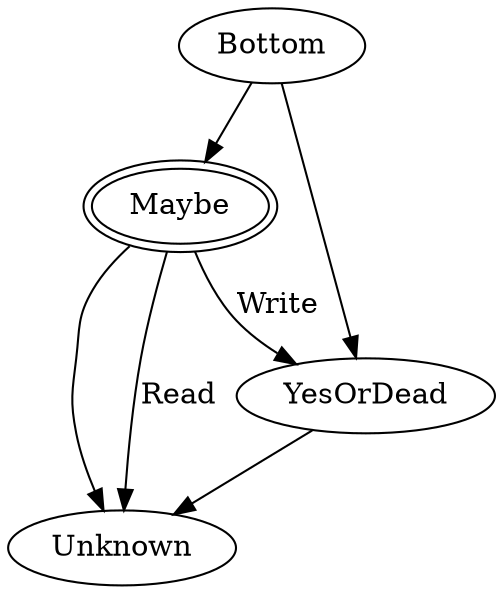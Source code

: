 #
# This file is distributed under the MIT License. See LICENSE.md for details.
#

digraph UsedReturnValuesOfFunction {
  Bottom;
  Maybe [peripheries=2];
  YesOrDead;
  Unknown;

  # Lattice
  Bottom->YesOrDead;
  Bottom->Maybe;
  YesOrDead->Unknown;
  Maybe->Unknown;

  # Transfer functions
  Maybe->YesOrDead [label="Write"];
  Maybe->Unknown [label="Read"];
}
